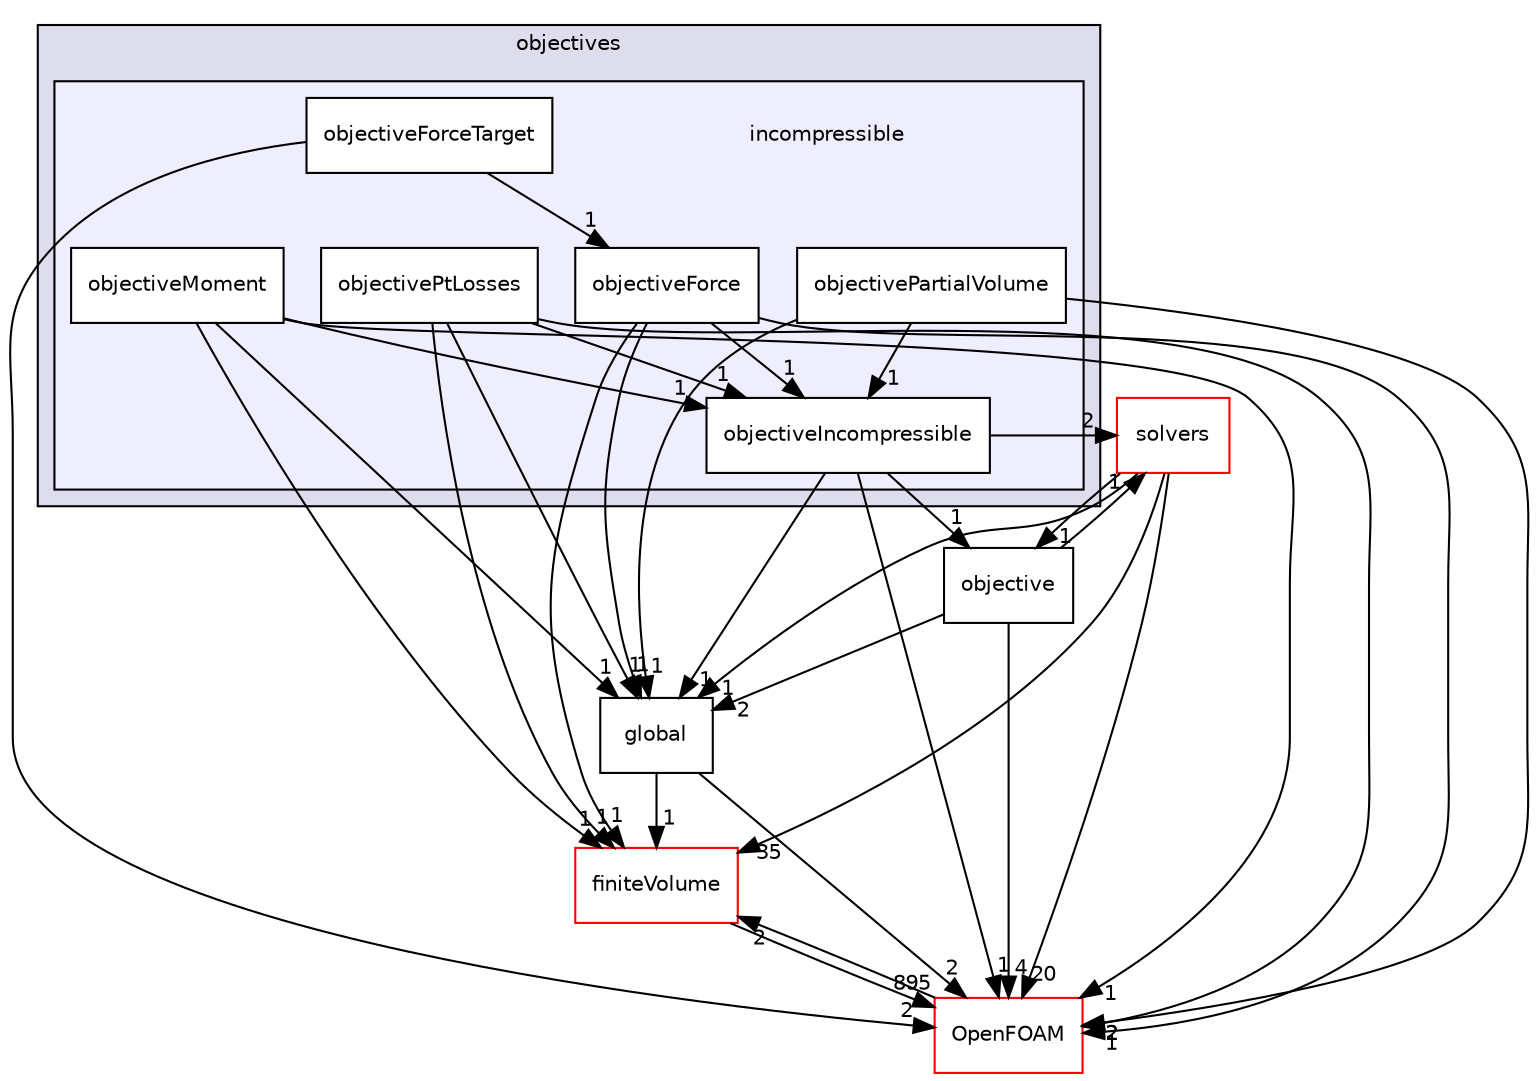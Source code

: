 digraph "src/optimisation/adjointOptimisation/adjoint/objectives/incompressible" {
  bgcolor=transparent;
  compound=true
  node [ fontsize="10", fontname="Helvetica"];
  edge [ labelfontsize="10", labelfontname="Helvetica"];
  subgraph clusterdir_1b1529705a9baeac752d91ac401dda71 {
    graph [ bgcolor="#ddddee", pencolor="black", label="objectives" fontname="Helvetica", fontsize="10", URL="dir_1b1529705a9baeac752d91ac401dda71.html"]
  subgraph clusterdir_59bc66a6dc9243eca0911879966deb11 {
    graph [ bgcolor="#eeeeff", pencolor="black", label="" URL="dir_59bc66a6dc9243eca0911879966deb11.html"];
    dir_59bc66a6dc9243eca0911879966deb11 [shape=plaintext label="incompressible"];
    dir_e5adca1ed4c7ee0b6c5d83482edac4e0 [shape=box label="objectiveForce" color="black" fillcolor="white" style="filled" URL="dir_e5adca1ed4c7ee0b6c5d83482edac4e0.html"];
    dir_586f0a40a1d0bbbb58d4c804f2be6d10 [shape=box label="objectiveForceTarget" color="black" fillcolor="white" style="filled" URL="dir_586f0a40a1d0bbbb58d4c804f2be6d10.html"];
    dir_c41866a3dc3254ac17157dda7c270a3c [shape=box label="objectiveIncompressible" color="black" fillcolor="white" style="filled" URL="dir_c41866a3dc3254ac17157dda7c270a3c.html"];
    dir_2b22ac1697025cb4bb12002679ddb0b6 [shape=box label="objectiveMoment" color="black" fillcolor="white" style="filled" URL="dir_2b22ac1697025cb4bb12002679ddb0b6.html"];
    dir_06cf508ef43d210fe8dc81e254487fa3 [shape=box label="objectivePartialVolume" color="black" fillcolor="white" style="filled" URL="dir_06cf508ef43d210fe8dc81e254487fa3.html"];
    dir_ee4638ca04e52bf3254d9ace5e0ca019 [shape=box label="objectivePtLosses" color="black" fillcolor="white" style="filled" URL="dir_ee4638ca04e52bf3254d9ace5e0ca019.html"];
  }
  }
  dir_9bd15774b555cf7259a6fa18f99fe99b [shape=box label="finiteVolume" color="red" URL="dir_9bd15774b555cf7259a6fa18f99fe99b.html"];
  dir_f1ea2e00111d8324be054b4e32e6ee53 [shape=box label="solvers" color="red" URL="dir_f1ea2e00111d8324be054b4e32e6ee53.html"];
  dir_a0aa4c38d3dff1485247f6f20d658516 [shape=box label="objective" URL="dir_a0aa4c38d3dff1485247f6f20d658516.html"];
  dir_c5473ff19b20e6ec4dfe5c310b3778a8 [shape=box label="OpenFOAM" color="red" URL="dir_c5473ff19b20e6ec4dfe5c310b3778a8.html"];
  dir_dd56dc4c5f6c51768e20e60d3fce2a94 [shape=box label="global" URL="dir_dd56dc4c5f6c51768e20e60d3fce2a94.html"];
  dir_ee4638ca04e52bf3254d9ace5e0ca019->dir_9bd15774b555cf7259a6fa18f99fe99b [headlabel="1", labeldistance=1.5 headhref="dir_002832_000814.html"];
  dir_ee4638ca04e52bf3254d9ace5e0ca019->dir_c41866a3dc3254ac17157dda7c270a3c [headlabel="1", labeldistance=1.5 headhref="dir_002832_002829.html"];
  dir_ee4638ca04e52bf3254d9ace5e0ca019->dir_c5473ff19b20e6ec4dfe5c310b3778a8 [headlabel="2", labeldistance=1.5 headhref="dir_002832_002151.html"];
  dir_ee4638ca04e52bf3254d9ace5e0ca019->dir_dd56dc4c5f6c51768e20e60d3fce2a94 [headlabel="1", labeldistance=1.5 headhref="dir_002832_002819.html"];
  dir_e5adca1ed4c7ee0b6c5d83482edac4e0->dir_9bd15774b555cf7259a6fa18f99fe99b [headlabel="1", labeldistance=1.5 headhref="dir_002827_000814.html"];
  dir_e5adca1ed4c7ee0b6c5d83482edac4e0->dir_c41866a3dc3254ac17157dda7c270a3c [headlabel="1", labeldistance=1.5 headhref="dir_002827_002829.html"];
  dir_e5adca1ed4c7ee0b6c5d83482edac4e0->dir_c5473ff19b20e6ec4dfe5c310b3778a8 [headlabel="1", labeldistance=1.5 headhref="dir_002827_002151.html"];
  dir_e5adca1ed4c7ee0b6c5d83482edac4e0->dir_dd56dc4c5f6c51768e20e60d3fce2a94 [headlabel="1", labeldistance=1.5 headhref="dir_002827_002819.html"];
  dir_9bd15774b555cf7259a6fa18f99fe99b->dir_c5473ff19b20e6ec4dfe5c310b3778a8 [headlabel="895", labeldistance=1.5 headhref="dir_000814_002151.html"];
  dir_f1ea2e00111d8324be054b4e32e6ee53->dir_9bd15774b555cf7259a6fa18f99fe99b [headlabel="35", labeldistance=1.5 headhref="dir_002894_000814.html"];
  dir_f1ea2e00111d8324be054b4e32e6ee53->dir_a0aa4c38d3dff1485247f6f20d658516 [headlabel="1", labeldistance=1.5 headhref="dir_002894_002833.html"];
  dir_f1ea2e00111d8324be054b4e32e6ee53->dir_c5473ff19b20e6ec4dfe5c310b3778a8 [headlabel="20", labeldistance=1.5 headhref="dir_002894_002151.html"];
  dir_f1ea2e00111d8324be054b4e32e6ee53->dir_dd56dc4c5f6c51768e20e60d3fce2a94 [headlabel="1", labeldistance=1.5 headhref="dir_002894_002819.html"];
  dir_586f0a40a1d0bbbb58d4c804f2be6d10->dir_e5adca1ed4c7ee0b6c5d83482edac4e0 [headlabel="1", labeldistance=1.5 headhref="dir_002828_002827.html"];
  dir_586f0a40a1d0bbbb58d4c804f2be6d10->dir_c5473ff19b20e6ec4dfe5c310b3778a8 [headlabel="2", labeldistance=1.5 headhref="dir_002828_002151.html"];
  dir_c41866a3dc3254ac17157dda7c270a3c->dir_f1ea2e00111d8324be054b4e32e6ee53 [headlabel="2", labeldistance=1.5 headhref="dir_002829_002894.html"];
  dir_c41866a3dc3254ac17157dda7c270a3c->dir_a0aa4c38d3dff1485247f6f20d658516 [headlabel="1", labeldistance=1.5 headhref="dir_002829_002833.html"];
  dir_c41866a3dc3254ac17157dda7c270a3c->dir_c5473ff19b20e6ec4dfe5c310b3778a8 [headlabel="1", labeldistance=1.5 headhref="dir_002829_002151.html"];
  dir_c41866a3dc3254ac17157dda7c270a3c->dir_dd56dc4c5f6c51768e20e60d3fce2a94 [headlabel="1", labeldistance=1.5 headhref="dir_002829_002819.html"];
  dir_2b22ac1697025cb4bb12002679ddb0b6->dir_9bd15774b555cf7259a6fa18f99fe99b [headlabel="1", labeldistance=1.5 headhref="dir_002830_000814.html"];
  dir_2b22ac1697025cb4bb12002679ddb0b6->dir_c41866a3dc3254ac17157dda7c270a3c [headlabel="1", labeldistance=1.5 headhref="dir_002830_002829.html"];
  dir_2b22ac1697025cb4bb12002679ddb0b6->dir_c5473ff19b20e6ec4dfe5c310b3778a8 [headlabel="1", labeldistance=1.5 headhref="dir_002830_002151.html"];
  dir_2b22ac1697025cb4bb12002679ddb0b6->dir_dd56dc4c5f6c51768e20e60d3fce2a94 [headlabel="1", labeldistance=1.5 headhref="dir_002830_002819.html"];
  dir_a0aa4c38d3dff1485247f6f20d658516->dir_f1ea2e00111d8324be054b4e32e6ee53 [headlabel="1", labeldistance=1.5 headhref="dir_002833_002894.html"];
  dir_a0aa4c38d3dff1485247f6f20d658516->dir_c5473ff19b20e6ec4dfe5c310b3778a8 [headlabel="4", labeldistance=1.5 headhref="dir_002833_002151.html"];
  dir_a0aa4c38d3dff1485247f6f20d658516->dir_dd56dc4c5f6c51768e20e60d3fce2a94 [headlabel="2", labeldistance=1.5 headhref="dir_002833_002819.html"];
  dir_c5473ff19b20e6ec4dfe5c310b3778a8->dir_9bd15774b555cf7259a6fa18f99fe99b [headlabel="2", labeldistance=1.5 headhref="dir_002151_000814.html"];
  dir_06cf508ef43d210fe8dc81e254487fa3->dir_c41866a3dc3254ac17157dda7c270a3c [headlabel="1", labeldistance=1.5 headhref="dir_002831_002829.html"];
  dir_06cf508ef43d210fe8dc81e254487fa3->dir_c5473ff19b20e6ec4dfe5c310b3778a8 [headlabel="2", labeldistance=1.5 headhref="dir_002831_002151.html"];
  dir_06cf508ef43d210fe8dc81e254487fa3->dir_dd56dc4c5f6c51768e20e60d3fce2a94 [headlabel="1", labeldistance=1.5 headhref="dir_002831_002819.html"];
  dir_dd56dc4c5f6c51768e20e60d3fce2a94->dir_9bd15774b555cf7259a6fa18f99fe99b [headlabel="1", labeldistance=1.5 headhref="dir_002819_000814.html"];
  dir_dd56dc4c5f6c51768e20e60d3fce2a94->dir_c5473ff19b20e6ec4dfe5c310b3778a8 [headlabel="2", labeldistance=1.5 headhref="dir_002819_002151.html"];
}
